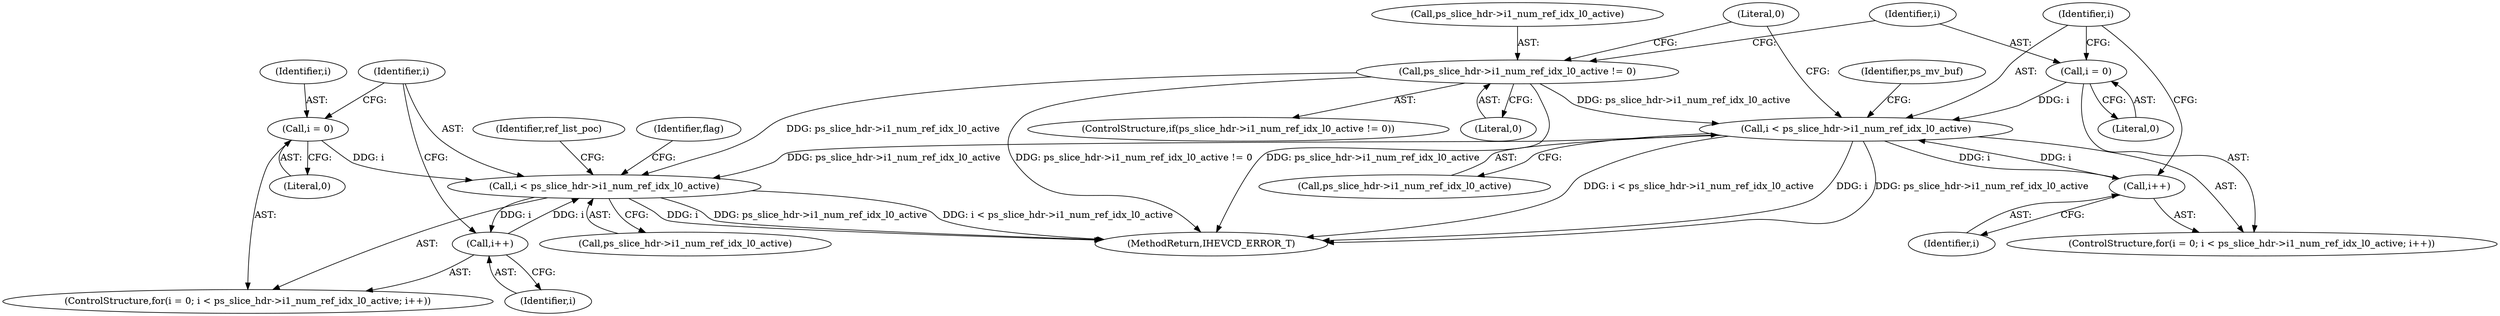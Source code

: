digraph "0_Android_2b9fb0c2074d370a254b35e2489de2d94943578d@pointer" {
"1000741" [label="(Call,i < ps_slice_hdr->i1_num_ref_idx_l0_active)"];
"1000746" [label="(Call,i++)"];
"1000741" [label="(Call,i < ps_slice_hdr->i1_num_ref_idx_l0_active)"];
"1000738" [label="(Call,i = 0)"];
"1000637" [label="(Call,ps_slice_hdr->i1_num_ref_idx_l0_active != 0)"];
"1000647" [label="(Call,i < ps_slice_hdr->i1_num_ref_idx_l0_active)"];
"1000652" [label="(Call,i++)"];
"1000644" [label="(Call,i = 0)"];
"1000641" [label="(Literal,0)"];
"1000738" [label="(Call,i = 0)"];
"1000637" [label="(Call,ps_slice_hdr->i1_num_ref_idx_l0_active != 0)"];
"1000750" [label="(Identifier,ref_list_poc)"];
"1000737" [label="(ControlStructure,for(i = 0; i < ps_slice_hdr->i1_num_ref_idx_l0_active; i++))"];
"1000712" [label="(Literal,0)"];
"1000636" [label="(ControlStructure,if(ps_slice_hdr->i1_num_ref_idx_l0_active != 0))"];
"1000742" [label="(Identifier,i)"];
"1000741" [label="(Call,i < ps_slice_hdr->i1_num_ref_idx_l0_active)"];
"1000647" [label="(Call,i < ps_slice_hdr->i1_num_ref_idx_l0_active)"];
"1000645" [label="(Identifier,i)"];
"1000652" [label="(Call,i++)"];
"1000638" [label="(Call,ps_slice_hdr->i1_num_ref_idx_l0_active)"];
"1000646" [label="(Literal,0)"];
"1000747" [label="(Identifier,i)"];
"1000648" [label="(Identifier,i)"];
"1000746" [label="(Call,i++)"];
"1000643" [label="(ControlStructure,for(i = 0; i < ps_slice_hdr->i1_num_ref_idx_l0_active; i++))"];
"1000659" [label="(Identifier,ps_mv_buf)"];
"1000644" [label="(Call,i = 0)"];
"1000743" [label="(Call,ps_slice_hdr->i1_num_ref_idx_l0_active)"];
"1004845" [label="(MethodReturn,IHEVCD_ERROR_T)"];
"1000739" [label="(Identifier,i)"];
"1000653" [label="(Identifier,i)"];
"1000773" [label="(Identifier,flag)"];
"1000740" [label="(Literal,0)"];
"1000649" [label="(Call,ps_slice_hdr->i1_num_ref_idx_l0_active)"];
"1000741" -> "1000737"  [label="AST: "];
"1000741" -> "1000743"  [label="CFG: "];
"1000742" -> "1000741"  [label="AST: "];
"1000743" -> "1000741"  [label="AST: "];
"1000750" -> "1000741"  [label="CFG: "];
"1000773" -> "1000741"  [label="CFG: "];
"1000741" -> "1004845"  [label="DDG: i"];
"1000741" -> "1004845"  [label="DDG: ps_slice_hdr->i1_num_ref_idx_l0_active"];
"1000741" -> "1004845"  [label="DDG: i < ps_slice_hdr->i1_num_ref_idx_l0_active"];
"1000746" -> "1000741"  [label="DDG: i"];
"1000738" -> "1000741"  [label="DDG: i"];
"1000637" -> "1000741"  [label="DDG: ps_slice_hdr->i1_num_ref_idx_l0_active"];
"1000647" -> "1000741"  [label="DDG: ps_slice_hdr->i1_num_ref_idx_l0_active"];
"1000741" -> "1000746"  [label="DDG: i"];
"1000746" -> "1000737"  [label="AST: "];
"1000746" -> "1000747"  [label="CFG: "];
"1000747" -> "1000746"  [label="AST: "];
"1000742" -> "1000746"  [label="CFG: "];
"1000738" -> "1000737"  [label="AST: "];
"1000738" -> "1000740"  [label="CFG: "];
"1000739" -> "1000738"  [label="AST: "];
"1000740" -> "1000738"  [label="AST: "];
"1000742" -> "1000738"  [label="CFG: "];
"1000637" -> "1000636"  [label="AST: "];
"1000637" -> "1000641"  [label="CFG: "];
"1000638" -> "1000637"  [label="AST: "];
"1000641" -> "1000637"  [label="AST: "];
"1000645" -> "1000637"  [label="CFG: "];
"1000712" -> "1000637"  [label="CFG: "];
"1000637" -> "1004845"  [label="DDG: ps_slice_hdr->i1_num_ref_idx_l0_active"];
"1000637" -> "1004845"  [label="DDG: ps_slice_hdr->i1_num_ref_idx_l0_active != 0"];
"1000637" -> "1000647"  [label="DDG: ps_slice_hdr->i1_num_ref_idx_l0_active"];
"1000647" -> "1000643"  [label="AST: "];
"1000647" -> "1000649"  [label="CFG: "];
"1000648" -> "1000647"  [label="AST: "];
"1000649" -> "1000647"  [label="AST: "];
"1000659" -> "1000647"  [label="CFG: "];
"1000712" -> "1000647"  [label="CFG: "];
"1000647" -> "1004845"  [label="DDG: i < ps_slice_hdr->i1_num_ref_idx_l0_active"];
"1000647" -> "1004845"  [label="DDG: i"];
"1000647" -> "1004845"  [label="DDG: ps_slice_hdr->i1_num_ref_idx_l0_active"];
"1000652" -> "1000647"  [label="DDG: i"];
"1000644" -> "1000647"  [label="DDG: i"];
"1000647" -> "1000652"  [label="DDG: i"];
"1000652" -> "1000643"  [label="AST: "];
"1000652" -> "1000653"  [label="CFG: "];
"1000653" -> "1000652"  [label="AST: "];
"1000648" -> "1000652"  [label="CFG: "];
"1000644" -> "1000643"  [label="AST: "];
"1000644" -> "1000646"  [label="CFG: "];
"1000645" -> "1000644"  [label="AST: "];
"1000646" -> "1000644"  [label="AST: "];
"1000648" -> "1000644"  [label="CFG: "];
}

